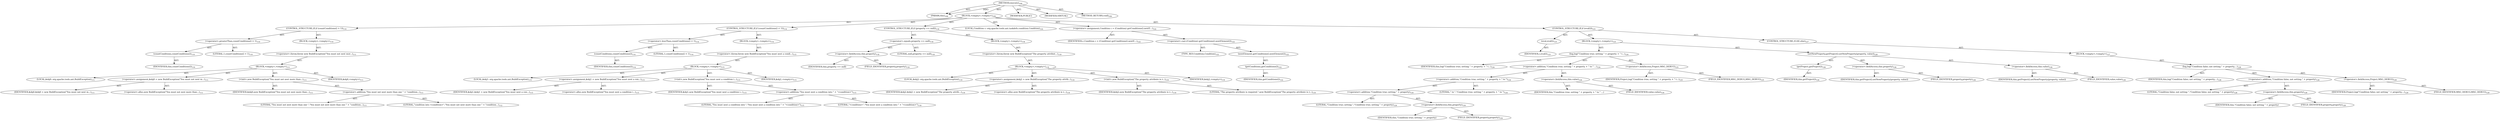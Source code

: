 digraph "execute" {  
"111669149698" [label = <(METHOD,execute)<SUB>109</SUB>> ]
"115964116992" [label = <(PARAM,this)<SUB>109</SUB>> ]
"25769803778" [label = <(BLOCK,&lt;empty&gt;,&lt;empty&gt;)<SUB>109</SUB>> ]
"47244640256" [label = <(CONTROL_STRUCTURE,IF,if (countConditions() &gt; 1))<SUB>110</SUB>> ]
"30064771076" [label = <(&lt;operator&gt;.greaterThan,countConditions() &gt; 1)<SUB>110</SUB>> ]
"30064771077" [label = <(countConditions,countConditions())<SUB>110</SUB>> ]
"68719476736" [label = <(IDENTIFIER,this,countConditions())<SUB>110</SUB>> ]
"90194313216" [label = <(LITERAL,1,countConditions() &gt; 1)<SUB>110</SUB>> ]
"25769803779" [label = <(BLOCK,&lt;empty&gt;,&lt;empty&gt;)<SUB>110</SUB>> ]
"30064771078" [label = <(&lt;operator&gt;.throw,throw new BuildException(&quot;You must not nest mor...)<SUB>111</SUB>> ]
"25769803780" [label = <(BLOCK,&lt;empty&gt;,&lt;empty&gt;)<SUB>111</SUB>> ]
"94489280512" [label = <(LOCAL,$obj0: org.apache.tools.ant.BuildException)<SUB>111</SUB>> ]
"30064771079" [label = <(&lt;operator&gt;.assignment,$obj0 = new BuildException(&quot;You must not nest m...)<SUB>111</SUB>> ]
"68719476746" [label = <(IDENTIFIER,$obj0,$obj0 = new BuildException(&quot;You must not nest m...)<SUB>111</SUB>> ]
"30064771080" [label = <(&lt;operator&gt;.alloc,new BuildException(&quot;You must not nest more than...)<SUB>111</SUB>> ]
"30064771081" [label = <(&lt;init&gt;,new BuildException(&quot;You must not nest more than...)<SUB>111</SUB>> ]
"68719476747" [label = <(IDENTIFIER,$obj0,new BuildException(&quot;You must not nest more than...)<SUB>111</SUB>> ]
"30064771082" [label = <(&lt;operator&gt;.addition,&quot;You must not nest more than one &quot; + &quot;condition...)<SUB>111</SUB>> ]
"90194313217" [label = <(LITERAL,&quot;You must not nest more than one &quot;,&quot;You must not nest more than one &quot; + &quot;condition...)<SUB>111</SUB>> ]
"90194313218" [label = <(LITERAL,&quot;condition into &lt;condition&gt;&quot;,&quot;You must not nest more than one &quot; + &quot;condition...)<SUB>112</SUB>> ]
"68719476748" [label = <(IDENTIFIER,$obj0,&lt;empty&gt;)<SUB>111</SUB>> ]
"47244640257" [label = <(CONTROL_STRUCTURE,IF,if (countConditions() &lt; 1))<SUB>114</SUB>> ]
"30064771083" [label = <(&lt;operator&gt;.lessThan,countConditions() &lt; 1)<SUB>114</SUB>> ]
"30064771084" [label = <(countConditions,countConditions())<SUB>114</SUB>> ]
"68719476737" [label = <(IDENTIFIER,this,countConditions())<SUB>114</SUB>> ]
"90194313219" [label = <(LITERAL,1,countConditions() &lt; 1)<SUB>114</SUB>> ]
"25769803781" [label = <(BLOCK,&lt;empty&gt;,&lt;empty&gt;)<SUB>114</SUB>> ]
"30064771085" [label = <(&lt;operator&gt;.throw,throw new BuildException(&quot;You must nest a condi...)<SUB>115</SUB>> ]
"25769803782" [label = <(BLOCK,&lt;empty&gt;,&lt;empty&gt;)<SUB>115</SUB>> ]
"94489280513" [label = <(LOCAL,$obj1: org.apache.tools.ant.BuildException)<SUB>115</SUB>> ]
"30064771086" [label = <(&lt;operator&gt;.assignment,$obj1 = new BuildException(&quot;You must nest a con...)<SUB>115</SUB>> ]
"68719476749" [label = <(IDENTIFIER,$obj1,$obj1 = new BuildException(&quot;You must nest a con...)<SUB>115</SUB>> ]
"30064771087" [label = <(&lt;operator&gt;.alloc,new BuildException(&quot;You must nest a condition i...)<SUB>115</SUB>> ]
"30064771088" [label = <(&lt;init&gt;,new BuildException(&quot;You must nest a condition i...)<SUB>115</SUB>> ]
"68719476750" [label = <(IDENTIFIER,$obj1,new BuildException(&quot;You must nest a condition i...)<SUB>115</SUB>> ]
"30064771089" [label = <(&lt;operator&gt;.addition,&quot;You must nest a condition into &quot; + &quot;&lt;condition&gt;&quot;)<SUB>115</SUB>> ]
"90194313220" [label = <(LITERAL,&quot;You must nest a condition into &quot;,&quot;You must nest a condition into &quot; + &quot;&lt;condition&gt;&quot;)<SUB>115</SUB>> ]
"90194313221" [label = <(LITERAL,&quot;&lt;condition&gt;&quot;,&quot;You must nest a condition into &quot; + &quot;&lt;condition&gt;&quot;)<SUB>116</SUB>> ]
"68719476751" [label = <(IDENTIFIER,$obj1,&lt;empty&gt;)<SUB>115</SUB>> ]
"47244640258" [label = <(CONTROL_STRUCTURE,IF,if (property == null))<SUB>118</SUB>> ]
"30064771090" [label = <(&lt;operator&gt;.equals,property == null)<SUB>118</SUB>> ]
"30064771091" [label = <(&lt;operator&gt;.fieldAccess,this.property)<SUB>118</SUB>> ]
"68719476752" [label = <(IDENTIFIER,this,property == null)> ]
"55834574850" [label = <(FIELD_IDENTIFIER,property,property)<SUB>118</SUB>> ]
"90194313222" [label = <(LITERAL,null,property == null)<SUB>118</SUB>> ]
"25769803783" [label = <(BLOCK,&lt;empty&gt;,&lt;empty&gt;)<SUB>118</SUB>> ]
"30064771092" [label = <(&lt;operator&gt;.throw,throw new BuildException(&quot;The property attribut...)<SUB>119</SUB>> ]
"25769803784" [label = <(BLOCK,&lt;empty&gt;,&lt;empty&gt;)<SUB>119</SUB>> ]
"94489280514" [label = <(LOCAL,$obj2: org.apache.tools.ant.BuildException)<SUB>119</SUB>> ]
"30064771093" [label = <(&lt;operator&gt;.assignment,$obj2 = new BuildException(&quot;The property attrib...)<SUB>119</SUB>> ]
"68719476753" [label = <(IDENTIFIER,$obj2,$obj2 = new BuildException(&quot;The property attrib...)<SUB>119</SUB>> ]
"30064771094" [label = <(&lt;operator&gt;.alloc,new BuildException(&quot;The property attribute is r...)<SUB>119</SUB>> ]
"30064771095" [label = <(&lt;init&gt;,new BuildException(&quot;The property attribute is r...)<SUB>119</SUB>> ]
"68719476754" [label = <(IDENTIFIER,$obj2,new BuildException(&quot;The property attribute is r...)<SUB>119</SUB>> ]
"90194313223" [label = <(LITERAL,&quot;The property attribute is required.&quot;,new BuildException(&quot;The property attribute is r...)<SUB>119</SUB>> ]
"68719476755" [label = <(IDENTIFIER,$obj2,&lt;empty&gt;)<SUB>119</SUB>> ]
"94489280515" [label = <(LOCAL,Condition c: org.apache.tools.ant.taskdefs.condition.Condition)<SUB>122</SUB>> ]
"30064771096" [label = <(&lt;operator&gt;.assignment,Condition c = (Condition) getConditions().nextE...)<SUB>122</SUB>> ]
"68719476756" [label = <(IDENTIFIER,c,Condition c = (Condition) getConditions().nextE...)<SUB>122</SUB>> ]
"30064771097" [label = <(&lt;operator&gt;.cast,(Condition) getConditions().nextElement())<SUB>122</SUB>> ]
"180388626432" [label = <(TYPE_REF,Condition,Condition)<SUB>122</SUB>> ]
"30064771098" [label = <(nextElement,getConditions().nextElement())<SUB>122</SUB>> ]
"30064771099" [label = <(getConditions,getConditions())<SUB>122</SUB>> ]
"68719476738" [label = <(IDENTIFIER,this,getConditions())<SUB>122</SUB>> ]
"47244640259" [label = <(CONTROL_STRUCTURE,IF,if (eval()))<SUB>123</SUB>> ]
"30064771100" [label = <(eval,eval())<SUB>123</SUB>> ]
"68719476757" [label = <(IDENTIFIER,c,eval())<SUB>123</SUB>> ]
"25769803785" [label = <(BLOCK,&lt;empty&gt;,&lt;empty&gt;)<SUB>123</SUB>> ]
"30064771101" [label = <(log,log(&quot;Condition true; setting &quot; + property + &quot; t...)<SUB>124</SUB>> ]
"68719476739" [label = <(IDENTIFIER,this,log(&quot;Condition true; setting &quot; + property + &quot; t...)<SUB>124</SUB>> ]
"30064771102" [label = <(&lt;operator&gt;.addition,&quot;Condition true; setting &quot; + property + &quot; to &quot; ...)<SUB>124</SUB>> ]
"30064771103" [label = <(&lt;operator&gt;.addition,&quot;Condition true; setting &quot; + property + &quot; to &quot;)<SUB>124</SUB>> ]
"30064771104" [label = <(&lt;operator&gt;.addition,&quot;Condition true; setting &quot; + property)<SUB>124</SUB>> ]
"90194313224" [label = <(LITERAL,&quot;Condition true; setting &quot;,&quot;Condition true; setting &quot; + property)<SUB>124</SUB>> ]
"30064771105" [label = <(&lt;operator&gt;.fieldAccess,this.property)<SUB>124</SUB>> ]
"68719476758" [label = <(IDENTIFIER,this,&quot;Condition true; setting &quot; + property)> ]
"55834574851" [label = <(FIELD_IDENTIFIER,property,property)<SUB>124</SUB>> ]
"90194313225" [label = <(LITERAL,&quot; to &quot;,&quot;Condition true; setting &quot; + property + &quot; to &quot;)<SUB>124</SUB>> ]
"30064771106" [label = <(&lt;operator&gt;.fieldAccess,this.value)<SUB>124</SUB>> ]
"68719476759" [label = <(IDENTIFIER,this,&quot;Condition true; setting &quot; + property + &quot; to &quot; ...)> ]
"55834574852" [label = <(FIELD_IDENTIFIER,value,value)<SUB>124</SUB>> ]
"30064771107" [label = <(&lt;operator&gt;.fieldAccess,Project.MSG_DEBUG)<SUB>125</SUB>> ]
"68719476760" [label = <(IDENTIFIER,Project,log(&quot;Condition true; setting &quot; + property + &quot; t...)<SUB>125</SUB>> ]
"55834574853" [label = <(FIELD_IDENTIFIER,MSG_DEBUG,MSG_DEBUG)<SUB>125</SUB>> ]
"30064771108" [label = <(setNewProperty,getProject().setNewProperty(property, value))<SUB>126</SUB>> ]
"30064771109" [label = <(getProject,getProject())<SUB>126</SUB>> ]
"68719476740" [label = <(IDENTIFIER,this,getProject())<SUB>126</SUB>> ]
"30064771110" [label = <(&lt;operator&gt;.fieldAccess,this.property)<SUB>126</SUB>> ]
"68719476761" [label = <(IDENTIFIER,this,getProject().setNewProperty(property, value))> ]
"55834574854" [label = <(FIELD_IDENTIFIER,property,property)<SUB>126</SUB>> ]
"30064771111" [label = <(&lt;operator&gt;.fieldAccess,this.value)<SUB>126</SUB>> ]
"68719476762" [label = <(IDENTIFIER,this,getProject().setNewProperty(property, value))> ]
"55834574855" [label = <(FIELD_IDENTIFIER,value,value)<SUB>126</SUB>> ]
"47244640260" [label = <(CONTROL_STRUCTURE,ELSE,else)<SUB>127</SUB>> ]
"25769803786" [label = <(BLOCK,&lt;empty&gt;,&lt;empty&gt;)<SUB>127</SUB>> ]
"30064771112" [label = <(log,log(&quot;Condition false; not setting &quot; + property,...)<SUB>128</SUB>> ]
"68719476741" [label = <(IDENTIFIER,this,log(&quot;Condition false; not setting &quot; + property,...)<SUB>128</SUB>> ]
"30064771113" [label = <(&lt;operator&gt;.addition,&quot;Condition false; not setting &quot; + property)<SUB>128</SUB>> ]
"90194313226" [label = <(LITERAL,&quot;Condition false; not setting &quot;,&quot;Condition false; not setting &quot; + property)<SUB>128</SUB>> ]
"30064771114" [label = <(&lt;operator&gt;.fieldAccess,this.property)<SUB>128</SUB>> ]
"68719476763" [label = <(IDENTIFIER,this,&quot;Condition false; not setting &quot; + property)> ]
"55834574856" [label = <(FIELD_IDENTIFIER,property,property)<SUB>128</SUB>> ]
"30064771115" [label = <(&lt;operator&gt;.fieldAccess,Project.MSG_DEBUG)<SUB>129</SUB>> ]
"68719476764" [label = <(IDENTIFIER,Project,log(&quot;Condition false; not setting &quot; + property,...)<SUB>129</SUB>> ]
"55834574857" [label = <(FIELD_IDENTIFIER,MSG_DEBUG,MSG_DEBUG)<SUB>129</SUB>> ]
"133143986182" [label = <(MODIFIER,PUBLIC)> ]
"133143986183" [label = <(MODIFIER,VIRTUAL)> ]
"128849018882" [label = <(METHOD_RETURN,void)<SUB>109</SUB>> ]
  "111669149698" -> "115964116992"  [ label = "AST: "] 
  "111669149698" -> "25769803778"  [ label = "AST: "] 
  "111669149698" -> "133143986182"  [ label = "AST: "] 
  "111669149698" -> "133143986183"  [ label = "AST: "] 
  "111669149698" -> "128849018882"  [ label = "AST: "] 
  "25769803778" -> "47244640256"  [ label = "AST: "] 
  "25769803778" -> "47244640257"  [ label = "AST: "] 
  "25769803778" -> "47244640258"  [ label = "AST: "] 
  "25769803778" -> "94489280515"  [ label = "AST: "] 
  "25769803778" -> "30064771096"  [ label = "AST: "] 
  "25769803778" -> "47244640259"  [ label = "AST: "] 
  "47244640256" -> "30064771076"  [ label = "AST: "] 
  "47244640256" -> "25769803779"  [ label = "AST: "] 
  "30064771076" -> "30064771077"  [ label = "AST: "] 
  "30064771076" -> "90194313216"  [ label = "AST: "] 
  "30064771077" -> "68719476736"  [ label = "AST: "] 
  "25769803779" -> "30064771078"  [ label = "AST: "] 
  "30064771078" -> "25769803780"  [ label = "AST: "] 
  "25769803780" -> "94489280512"  [ label = "AST: "] 
  "25769803780" -> "30064771079"  [ label = "AST: "] 
  "25769803780" -> "30064771081"  [ label = "AST: "] 
  "25769803780" -> "68719476748"  [ label = "AST: "] 
  "30064771079" -> "68719476746"  [ label = "AST: "] 
  "30064771079" -> "30064771080"  [ label = "AST: "] 
  "30064771081" -> "68719476747"  [ label = "AST: "] 
  "30064771081" -> "30064771082"  [ label = "AST: "] 
  "30064771082" -> "90194313217"  [ label = "AST: "] 
  "30064771082" -> "90194313218"  [ label = "AST: "] 
  "47244640257" -> "30064771083"  [ label = "AST: "] 
  "47244640257" -> "25769803781"  [ label = "AST: "] 
  "30064771083" -> "30064771084"  [ label = "AST: "] 
  "30064771083" -> "90194313219"  [ label = "AST: "] 
  "30064771084" -> "68719476737"  [ label = "AST: "] 
  "25769803781" -> "30064771085"  [ label = "AST: "] 
  "30064771085" -> "25769803782"  [ label = "AST: "] 
  "25769803782" -> "94489280513"  [ label = "AST: "] 
  "25769803782" -> "30064771086"  [ label = "AST: "] 
  "25769803782" -> "30064771088"  [ label = "AST: "] 
  "25769803782" -> "68719476751"  [ label = "AST: "] 
  "30064771086" -> "68719476749"  [ label = "AST: "] 
  "30064771086" -> "30064771087"  [ label = "AST: "] 
  "30064771088" -> "68719476750"  [ label = "AST: "] 
  "30064771088" -> "30064771089"  [ label = "AST: "] 
  "30064771089" -> "90194313220"  [ label = "AST: "] 
  "30064771089" -> "90194313221"  [ label = "AST: "] 
  "47244640258" -> "30064771090"  [ label = "AST: "] 
  "47244640258" -> "25769803783"  [ label = "AST: "] 
  "30064771090" -> "30064771091"  [ label = "AST: "] 
  "30064771090" -> "90194313222"  [ label = "AST: "] 
  "30064771091" -> "68719476752"  [ label = "AST: "] 
  "30064771091" -> "55834574850"  [ label = "AST: "] 
  "25769803783" -> "30064771092"  [ label = "AST: "] 
  "30064771092" -> "25769803784"  [ label = "AST: "] 
  "25769803784" -> "94489280514"  [ label = "AST: "] 
  "25769803784" -> "30064771093"  [ label = "AST: "] 
  "25769803784" -> "30064771095"  [ label = "AST: "] 
  "25769803784" -> "68719476755"  [ label = "AST: "] 
  "30064771093" -> "68719476753"  [ label = "AST: "] 
  "30064771093" -> "30064771094"  [ label = "AST: "] 
  "30064771095" -> "68719476754"  [ label = "AST: "] 
  "30064771095" -> "90194313223"  [ label = "AST: "] 
  "30064771096" -> "68719476756"  [ label = "AST: "] 
  "30064771096" -> "30064771097"  [ label = "AST: "] 
  "30064771097" -> "180388626432"  [ label = "AST: "] 
  "30064771097" -> "30064771098"  [ label = "AST: "] 
  "30064771098" -> "30064771099"  [ label = "AST: "] 
  "30064771099" -> "68719476738"  [ label = "AST: "] 
  "47244640259" -> "30064771100"  [ label = "AST: "] 
  "47244640259" -> "25769803785"  [ label = "AST: "] 
  "47244640259" -> "47244640260"  [ label = "AST: "] 
  "30064771100" -> "68719476757"  [ label = "AST: "] 
  "25769803785" -> "30064771101"  [ label = "AST: "] 
  "25769803785" -> "30064771108"  [ label = "AST: "] 
  "30064771101" -> "68719476739"  [ label = "AST: "] 
  "30064771101" -> "30064771102"  [ label = "AST: "] 
  "30064771101" -> "30064771107"  [ label = "AST: "] 
  "30064771102" -> "30064771103"  [ label = "AST: "] 
  "30064771102" -> "30064771106"  [ label = "AST: "] 
  "30064771103" -> "30064771104"  [ label = "AST: "] 
  "30064771103" -> "90194313225"  [ label = "AST: "] 
  "30064771104" -> "90194313224"  [ label = "AST: "] 
  "30064771104" -> "30064771105"  [ label = "AST: "] 
  "30064771105" -> "68719476758"  [ label = "AST: "] 
  "30064771105" -> "55834574851"  [ label = "AST: "] 
  "30064771106" -> "68719476759"  [ label = "AST: "] 
  "30064771106" -> "55834574852"  [ label = "AST: "] 
  "30064771107" -> "68719476760"  [ label = "AST: "] 
  "30064771107" -> "55834574853"  [ label = "AST: "] 
  "30064771108" -> "30064771109"  [ label = "AST: "] 
  "30064771108" -> "30064771110"  [ label = "AST: "] 
  "30064771108" -> "30064771111"  [ label = "AST: "] 
  "30064771109" -> "68719476740"  [ label = "AST: "] 
  "30064771110" -> "68719476761"  [ label = "AST: "] 
  "30064771110" -> "55834574854"  [ label = "AST: "] 
  "30064771111" -> "68719476762"  [ label = "AST: "] 
  "30064771111" -> "55834574855"  [ label = "AST: "] 
  "47244640260" -> "25769803786"  [ label = "AST: "] 
  "25769803786" -> "30064771112"  [ label = "AST: "] 
  "30064771112" -> "68719476741"  [ label = "AST: "] 
  "30064771112" -> "30064771113"  [ label = "AST: "] 
  "30064771112" -> "30064771115"  [ label = "AST: "] 
  "30064771113" -> "90194313226"  [ label = "AST: "] 
  "30064771113" -> "30064771114"  [ label = "AST: "] 
  "30064771114" -> "68719476763"  [ label = "AST: "] 
  "30064771114" -> "55834574856"  [ label = "AST: "] 
  "30064771115" -> "68719476764"  [ label = "AST: "] 
  "30064771115" -> "55834574857"  [ label = "AST: "] 
  "111669149698" -> "115964116992"  [ label = "DDG: "] 
}

